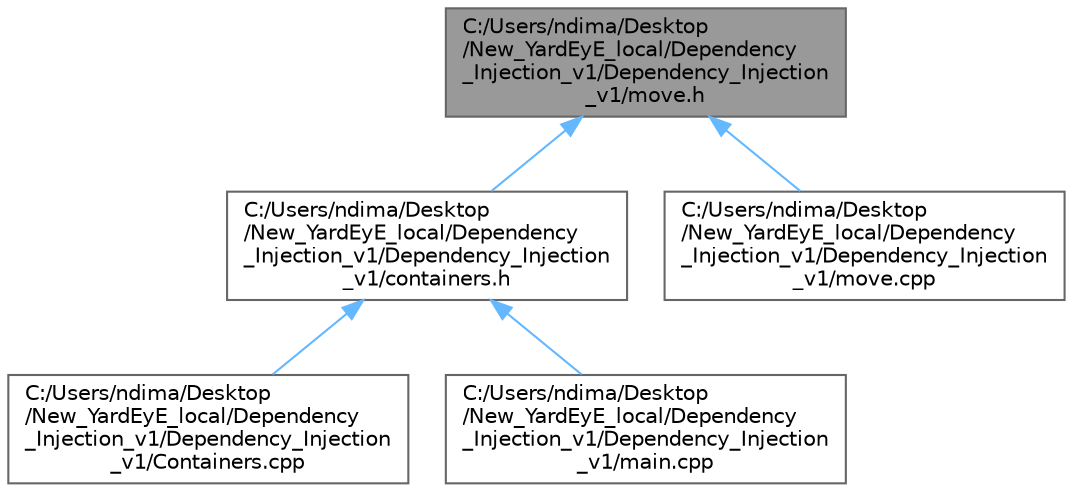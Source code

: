 digraph "C:/Users/ndima/Desktop/New_YardEyE_local/Dependency_Injection_v1/Dependency_Injection_v1/move.h"
{
 // LATEX_PDF_SIZE
  bgcolor="transparent";
  edge [fontname=Helvetica,fontsize=10,labelfontname=Helvetica,labelfontsize=10];
  node [fontname=Helvetica,fontsize=10,shape=box,height=0.2,width=0.4];
  Node1 [id="Node000001",label="C:/Users/ndima/Desktop\l/New_YardEyE_local/Dependency\l_Injection_v1/Dependency_Injection\l_v1/move.h",height=0.2,width=0.4,color="gray40", fillcolor="grey60", style="filled", fontcolor="black",tooltip=" "];
  Node1 -> Node2 [id="edge1_Node000001_Node000002",dir="back",color="steelblue1",style="solid",tooltip=" "];
  Node2 [id="Node000002",label="C:/Users/ndima/Desktop\l/New_YardEyE_local/Dependency\l_Injection_v1/Dependency_Injection\l_v1/containers.h",height=0.2,width=0.4,color="grey40", fillcolor="white", style="filled",URL="$containers_8h.html",tooltip=" "];
  Node2 -> Node3 [id="edge2_Node000002_Node000003",dir="back",color="steelblue1",style="solid",tooltip=" "];
  Node3 [id="Node000003",label="C:/Users/ndima/Desktop\l/New_YardEyE_local/Dependency\l_Injection_v1/Dependency_Injection\l_v1/Containers.cpp",height=0.2,width=0.4,color="grey40", fillcolor="white", style="filled",URL="$_containers_8cpp.html",tooltip=" "];
  Node2 -> Node4 [id="edge3_Node000002_Node000004",dir="back",color="steelblue1",style="solid",tooltip=" "];
  Node4 [id="Node000004",label="C:/Users/ndima/Desktop\l/New_YardEyE_local/Dependency\l_Injection_v1/Dependency_Injection\l_v1/main.cpp",height=0.2,width=0.4,color="grey40", fillcolor="white", style="filled",URL="$main_8cpp.html",tooltip=" "];
  Node1 -> Node5 [id="edge4_Node000001_Node000005",dir="back",color="steelblue1",style="solid",tooltip=" "];
  Node5 [id="Node000005",label="C:/Users/ndima/Desktop\l/New_YardEyE_local/Dependency\l_Injection_v1/Dependency_Injection\l_v1/move.cpp",height=0.2,width=0.4,color="grey40", fillcolor="white", style="filled",URL="$move_8cpp.html",tooltip=" "];
}
